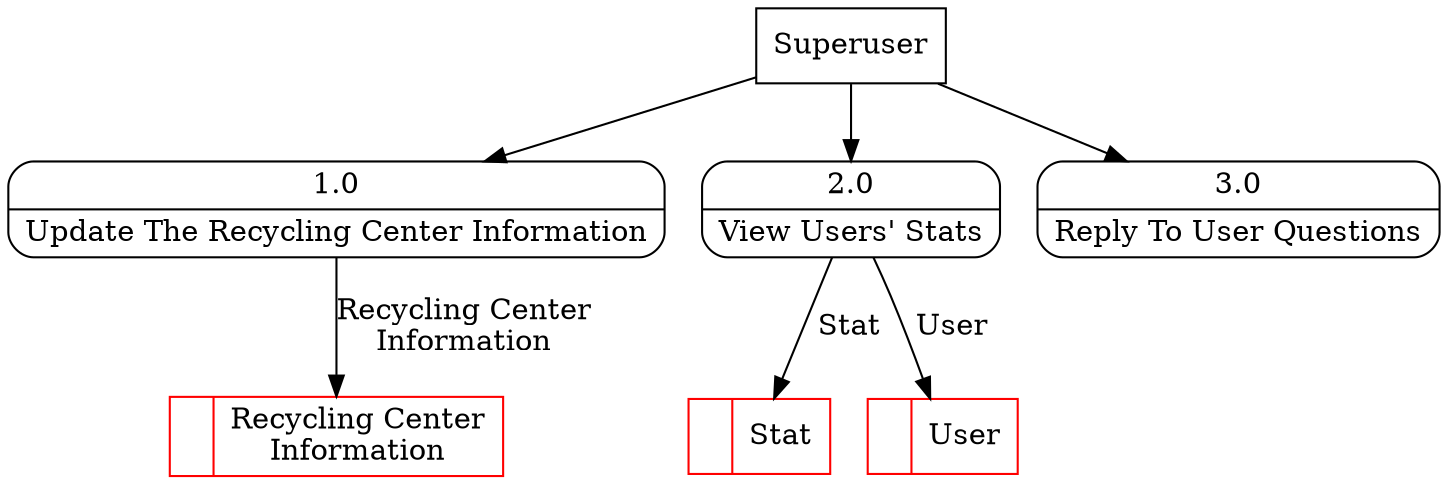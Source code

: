 digraph dfd2{ 
node[shape=record]
200 [label="<f0>  |<f1> Recycling Center\nInformation " color=red];
201 [label="<f0>  |<f1> Stat " color=red];
202 [label="<f0>  |<f1> User " color=red];
203 [label="Superuser" shape=box];
204 [label="{<f0> 1.0|<f1> Update The Recycling Center Information }" shape=Mrecord];
205 [label="{<f0> 2.0|<f1> View Users' Stats }" shape=Mrecord];
206 [label="{<f0> 3.0|<f1> Reply To User Questions }" shape=Mrecord];
203 -> 204
203 -> 205
203 -> 206
204 -> 200 [label="Recycling Center\nInformation"]
205 -> 201 [label="Stat"]
205 -> 202 [label="User"]
}